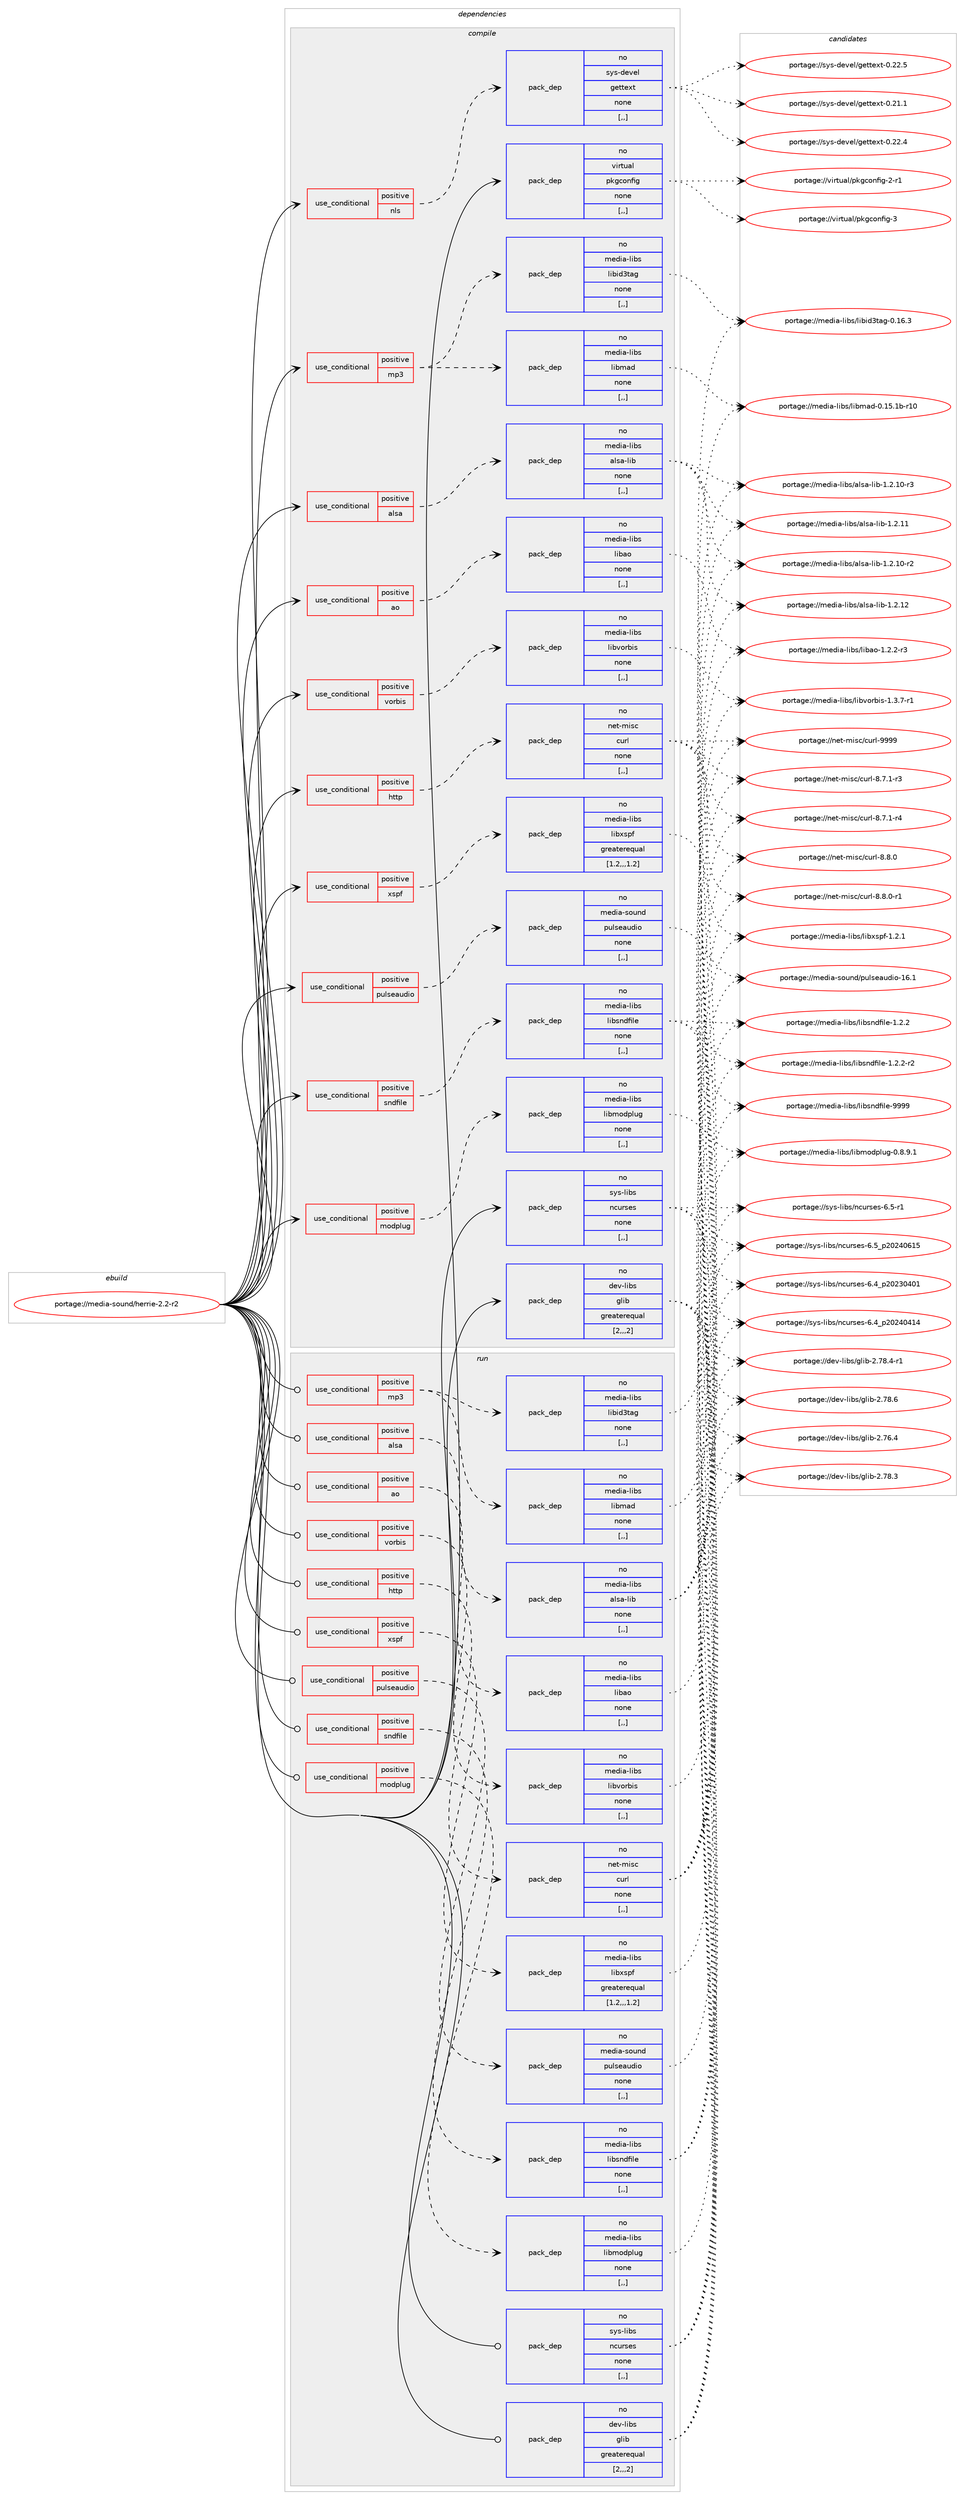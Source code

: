 digraph prolog {

# *************
# Graph options
# *************

newrank=true;
concentrate=true;
compound=true;
graph [rankdir=LR,fontname=Helvetica,fontsize=10,ranksep=1.5];#, ranksep=2.5, nodesep=0.2];
edge  [arrowhead=vee];
node  [fontname=Helvetica,fontsize=10];

# **********
# The ebuild
# **********

subgraph cluster_leftcol {
color=gray;
rank=same;
label=<<i>ebuild</i>>;
id [label="portage://media-sound/herrie-2.2-r2", color=red, width=4, href="../media-sound/herrie-2.2-r2.svg"];
}

# ****************
# The dependencies
# ****************

subgraph cluster_midcol {
color=gray;
label=<<i>dependencies</i>>;
subgraph cluster_compile {
fillcolor="#eeeeee";
style=filled;
label=<<i>compile</i>>;
subgraph cond78007 {
dependency308204 [label=<<TABLE BORDER="0" CELLBORDER="1" CELLSPACING="0" CELLPADDING="4"><TR><TD ROWSPAN="3" CELLPADDING="10">use_conditional</TD></TR><TR><TD>positive</TD></TR><TR><TD>alsa</TD></TR></TABLE>>, shape=none, color=red];
subgraph pack227806 {
dependency308205 [label=<<TABLE BORDER="0" CELLBORDER="1" CELLSPACING="0" CELLPADDING="4" WIDTH="220"><TR><TD ROWSPAN="6" CELLPADDING="30">pack_dep</TD></TR><TR><TD WIDTH="110">no</TD></TR><TR><TD>media-libs</TD></TR><TR><TD>alsa-lib</TD></TR><TR><TD>none</TD></TR><TR><TD>[,,]</TD></TR></TABLE>>, shape=none, color=blue];
}
dependency308204:e -> dependency308205:w [weight=20,style="dashed",arrowhead="vee"];
}
id:e -> dependency308204:w [weight=20,style="solid",arrowhead="vee"];
subgraph cond78008 {
dependency308206 [label=<<TABLE BORDER="0" CELLBORDER="1" CELLSPACING="0" CELLPADDING="4"><TR><TD ROWSPAN="3" CELLPADDING="10">use_conditional</TD></TR><TR><TD>positive</TD></TR><TR><TD>ao</TD></TR></TABLE>>, shape=none, color=red];
subgraph pack227807 {
dependency308207 [label=<<TABLE BORDER="0" CELLBORDER="1" CELLSPACING="0" CELLPADDING="4" WIDTH="220"><TR><TD ROWSPAN="6" CELLPADDING="30">pack_dep</TD></TR><TR><TD WIDTH="110">no</TD></TR><TR><TD>media-libs</TD></TR><TR><TD>libao</TD></TR><TR><TD>none</TD></TR><TR><TD>[,,]</TD></TR></TABLE>>, shape=none, color=blue];
}
dependency308206:e -> dependency308207:w [weight=20,style="dashed",arrowhead="vee"];
}
id:e -> dependency308206:w [weight=20,style="solid",arrowhead="vee"];
subgraph cond78009 {
dependency308208 [label=<<TABLE BORDER="0" CELLBORDER="1" CELLSPACING="0" CELLPADDING="4"><TR><TD ROWSPAN="3" CELLPADDING="10">use_conditional</TD></TR><TR><TD>positive</TD></TR><TR><TD>http</TD></TR></TABLE>>, shape=none, color=red];
subgraph pack227808 {
dependency308209 [label=<<TABLE BORDER="0" CELLBORDER="1" CELLSPACING="0" CELLPADDING="4" WIDTH="220"><TR><TD ROWSPAN="6" CELLPADDING="30">pack_dep</TD></TR><TR><TD WIDTH="110">no</TD></TR><TR><TD>net-misc</TD></TR><TR><TD>curl</TD></TR><TR><TD>none</TD></TR><TR><TD>[,,]</TD></TR></TABLE>>, shape=none, color=blue];
}
dependency308208:e -> dependency308209:w [weight=20,style="dashed",arrowhead="vee"];
}
id:e -> dependency308208:w [weight=20,style="solid",arrowhead="vee"];
subgraph cond78010 {
dependency308210 [label=<<TABLE BORDER="0" CELLBORDER="1" CELLSPACING="0" CELLPADDING="4"><TR><TD ROWSPAN="3" CELLPADDING="10">use_conditional</TD></TR><TR><TD>positive</TD></TR><TR><TD>modplug</TD></TR></TABLE>>, shape=none, color=red];
subgraph pack227809 {
dependency308211 [label=<<TABLE BORDER="0" CELLBORDER="1" CELLSPACING="0" CELLPADDING="4" WIDTH="220"><TR><TD ROWSPAN="6" CELLPADDING="30">pack_dep</TD></TR><TR><TD WIDTH="110">no</TD></TR><TR><TD>media-libs</TD></TR><TR><TD>libmodplug</TD></TR><TR><TD>none</TD></TR><TR><TD>[,,]</TD></TR></TABLE>>, shape=none, color=blue];
}
dependency308210:e -> dependency308211:w [weight=20,style="dashed",arrowhead="vee"];
}
id:e -> dependency308210:w [weight=20,style="solid",arrowhead="vee"];
subgraph cond78011 {
dependency308212 [label=<<TABLE BORDER="0" CELLBORDER="1" CELLSPACING="0" CELLPADDING="4"><TR><TD ROWSPAN="3" CELLPADDING="10">use_conditional</TD></TR><TR><TD>positive</TD></TR><TR><TD>mp3</TD></TR></TABLE>>, shape=none, color=red];
subgraph pack227810 {
dependency308213 [label=<<TABLE BORDER="0" CELLBORDER="1" CELLSPACING="0" CELLPADDING="4" WIDTH="220"><TR><TD ROWSPAN="6" CELLPADDING="30">pack_dep</TD></TR><TR><TD WIDTH="110">no</TD></TR><TR><TD>media-libs</TD></TR><TR><TD>libmad</TD></TR><TR><TD>none</TD></TR><TR><TD>[,,]</TD></TR></TABLE>>, shape=none, color=blue];
}
dependency308212:e -> dependency308213:w [weight=20,style="dashed",arrowhead="vee"];
subgraph pack227811 {
dependency308214 [label=<<TABLE BORDER="0" CELLBORDER="1" CELLSPACING="0" CELLPADDING="4" WIDTH="220"><TR><TD ROWSPAN="6" CELLPADDING="30">pack_dep</TD></TR><TR><TD WIDTH="110">no</TD></TR><TR><TD>media-libs</TD></TR><TR><TD>libid3tag</TD></TR><TR><TD>none</TD></TR><TR><TD>[,,]</TD></TR></TABLE>>, shape=none, color=blue];
}
dependency308212:e -> dependency308214:w [weight=20,style="dashed",arrowhead="vee"];
}
id:e -> dependency308212:w [weight=20,style="solid",arrowhead="vee"];
subgraph cond78012 {
dependency308215 [label=<<TABLE BORDER="0" CELLBORDER="1" CELLSPACING="0" CELLPADDING="4"><TR><TD ROWSPAN="3" CELLPADDING="10">use_conditional</TD></TR><TR><TD>positive</TD></TR><TR><TD>nls</TD></TR></TABLE>>, shape=none, color=red];
subgraph pack227812 {
dependency308216 [label=<<TABLE BORDER="0" CELLBORDER="1" CELLSPACING="0" CELLPADDING="4" WIDTH="220"><TR><TD ROWSPAN="6" CELLPADDING="30">pack_dep</TD></TR><TR><TD WIDTH="110">no</TD></TR><TR><TD>sys-devel</TD></TR><TR><TD>gettext</TD></TR><TR><TD>none</TD></TR><TR><TD>[,,]</TD></TR></TABLE>>, shape=none, color=blue];
}
dependency308215:e -> dependency308216:w [weight=20,style="dashed",arrowhead="vee"];
}
id:e -> dependency308215:w [weight=20,style="solid",arrowhead="vee"];
subgraph cond78013 {
dependency308217 [label=<<TABLE BORDER="0" CELLBORDER="1" CELLSPACING="0" CELLPADDING="4"><TR><TD ROWSPAN="3" CELLPADDING="10">use_conditional</TD></TR><TR><TD>positive</TD></TR><TR><TD>pulseaudio</TD></TR></TABLE>>, shape=none, color=red];
subgraph pack227813 {
dependency308218 [label=<<TABLE BORDER="0" CELLBORDER="1" CELLSPACING="0" CELLPADDING="4" WIDTH="220"><TR><TD ROWSPAN="6" CELLPADDING="30">pack_dep</TD></TR><TR><TD WIDTH="110">no</TD></TR><TR><TD>media-sound</TD></TR><TR><TD>pulseaudio</TD></TR><TR><TD>none</TD></TR><TR><TD>[,,]</TD></TR></TABLE>>, shape=none, color=blue];
}
dependency308217:e -> dependency308218:w [weight=20,style="dashed",arrowhead="vee"];
}
id:e -> dependency308217:w [weight=20,style="solid",arrowhead="vee"];
subgraph cond78014 {
dependency308219 [label=<<TABLE BORDER="0" CELLBORDER="1" CELLSPACING="0" CELLPADDING="4"><TR><TD ROWSPAN="3" CELLPADDING="10">use_conditional</TD></TR><TR><TD>positive</TD></TR><TR><TD>sndfile</TD></TR></TABLE>>, shape=none, color=red];
subgraph pack227814 {
dependency308220 [label=<<TABLE BORDER="0" CELLBORDER="1" CELLSPACING="0" CELLPADDING="4" WIDTH="220"><TR><TD ROWSPAN="6" CELLPADDING="30">pack_dep</TD></TR><TR><TD WIDTH="110">no</TD></TR><TR><TD>media-libs</TD></TR><TR><TD>libsndfile</TD></TR><TR><TD>none</TD></TR><TR><TD>[,,]</TD></TR></TABLE>>, shape=none, color=blue];
}
dependency308219:e -> dependency308220:w [weight=20,style="dashed",arrowhead="vee"];
}
id:e -> dependency308219:w [weight=20,style="solid",arrowhead="vee"];
subgraph cond78015 {
dependency308221 [label=<<TABLE BORDER="0" CELLBORDER="1" CELLSPACING="0" CELLPADDING="4"><TR><TD ROWSPAN="3" CELLPADDING="10">use_conditional</TD></TR><TR><TD>positive</TD></TR><TR><TD>vorbis</TD></TR></TABLE>>, shape=none, color=red];
subgraph pack227815 {
dependency308222 [label=<<TABLE BORDER="0" CELLBORDER="1" CELLSPACING="0" CELLPADDING="4" WIDTH="220"><TR><TD ROWSPAN="6" CELLPADDING="30">pack_dep</TD></TR><TR><TD WIDTH="110">no</TD></TR><TR><TD>media-libs</TD></TR><TR><TD>libvorbis</TD></TR><TR><TD>none</TD></TR><TR><TD>[,,]</TD></TR></TABLE>>, shape=none, color=blue];
}
dependency308221:e -> dependency308222:w [weight=20,style="dashed",arrowhead="vee"];
}
id:e -> dependency308221:w [weight=20,style="solid",arrowhead="vee"];
subgraph cond78016 {
dependency308223 [label=<<TABLE BORDER="0" CELLBORDER="1" CELLSPACING="0" CELLPADDING="4"><TR><TD ROWSPAN="3" CELLPADDING="10">use_conditional</TD></TR><TR><TD>positive</TD></TR><TR><TD>xspf</TD></TR></TABLE>>, shape=none, color=red];
subgraph pack227816 {
dependency308224 [label=<<TABLE BORDER="0" CELLBORDER="1" CELLSPACING="0" CELLPADDING="4" WIDTH="220"><TR><TD ROWSPAN="6" CELLPADDING="30">pack_dep</TD></TR><TR><TD WIDTH="110">no</TD></TR><TR><TD>media-libs</TD></TR><TR><TD>libxspf</TD></TR><TR><TD>greaterequal</TD></TR><TR><TD>[1.2,,,1.2]</TD></TR></TABLE>>, shape=none, color=blue];
}
dependency308223:e -> dependency308224:w [weight=20,style="dashed",arrowhead="vee"];
}
id:e -> dependency308223:w [weight=20,style="solid",arrowhead="vee"];
subgraph pack227817 {
dependency308225 [label=<<TABLE BORDER="0" CELLBORDER="1" CELLSPACING="0" CELLPADDING="4" WIDTH="220"><TR><TD ROWSPAN="6" CELLPADDING="30">pack_dep</TD></TR><TR><TD WIDTH="110">no</TD></TR><TR><TD>dev-libs</TD></TR><TR><TD>glib</TD></TR><TR><TD>greaterequal</TD></TR><TR><TD>[2,,,2]</TD></TR></TABLE>>, shape=none, color=blue];
}
id:e -> dependency308225:w [weight=20,style="solid",arrowhead="vee"];
subgraph pack227818 {
dependency308226 [label=<<TABLE BORDER="0" CELLBORDER="1" CELLSPACING="0" CELLPADDING="4" WIDTH="220"><TR><TD ROWSPAN="6" CELLPADDING="30">pack_dep</TD></TR><TR><TD WIDTH="110">no</TD></TR><TR><TD>sys-libs</TD></TR><TR><TD>ncurses</TD></TR><TR><TD>none</TD></TR><TR><TD>[,,]</TD></TR></TABLE>>, shape=none, color=blue];
}
id:e -> dependency308226:w [weight=20,style="solid",arrowhead="vee"];
subgraph pack227819 {
dependency308227 [label=<<TABLE BORDER="0" CELLBORDER="1" CELLSPACING="0" CELLPADDING="4" WIDTH="220"><TR><TD ROWSPAN="6" CELLPADDING="30">pack_dep</TD></TR><TR><TD WIDTH="110">no</TD></TR><TR><TD>virtual</TD></TR><TR><TD>pkgconfig</TD></TR><TR><TD>none</TD></TR><TR><TD>[,,]</TD></TR></TABLE>>, shape=none, color=blue];
}
id:e -> dependency308227:w [weight=20,style="solid",arrowhead="vee"];
}
subgraph cluster_compileandrun {
fillcolor="#eeeeee";
style=filled;
label=<<i>compile and run</i>>;
}
subgraph cluster_run {
fillcolor="#eeeeee";
style=filled;
label=<<i>run</i>>;
subgraph cond78017 {
dependency308228 [label=<<TABLE BORDER="0" CELLBORDER="1" CELLSPACING="0" CELLPADDING="4"><TR><TD ROWSPAN="3" CELLPADDING="10">use_conditional</TD></TR><TR><TD>positive</TD></TR><TR><TD>alsa</TD></TR></TABLE>>, shape=none, color=red];
subgraph pack227820 {
dependency308229 [label=<<TABLE BORDER="0" CELLBORDER="1" CELLSPACING="0" CELLPADDING="4" WIDTH="220"><TR><TD ROWSPAN="6" CELLPADDING="30">pack_dep</TD></TR><TR><TD WIDTH="110">no</TD></TR><TR><TD>media-libs</TD></TR><TR><TD>alsa-lib</TD></TR><TR><TD>none</TD></TR><TR><TD>[,,]</TD></TR></TABLE>>, shape=none, color=blue];
}
dependency308228:e -> dependency308229:w [weight=20,style="dashed",arrowhead="vee"];
}
id:e -> dependency308228:w [weight=20,style="solid",arrowhead="odot"];
subgraph cond78018 {
dependency308230 [label=<<TABLE BORDER="0" CELLBORDER="1" CELLSPACING="0" CELLPADDING="4"><TR><TD ROWSPAN="3" CELLPADDING="10">use_conditional</TD></TR><TR><TD>positive</TD></TR><TR><TD>ao</TD></TR></TABLE>>, shape=none, color=red];
subgraph pack227821 {
dependency308231 [label=<<TABLE BORDER="0" CELLBORDER="1" CELLSPACING="0" CELLPADDING="4" WIDTH="220"><TR><TD ROWSPAN="6" CELLPADDING="30">pack_dep</TD></TR><TR><TD WIDTH="110">no</TD></TR><TR><TD>media-libs</TD></TR><TR><TD>libao</TD></TR><TR><TD>none</TD></TR><TR><TD>[,,]</TD></TR></TABLE>>, shape=none, color=blue];
}
dependency308230:e -> dependency308231:w [weight=20,style="dashed",arrowhead="vee"];
}
id:e -> dependency308230:w [weight=20,style="solid",arrowhead="odot"];
subgraph cond78019 {
dependency308232 [label=<<TABLE BORDER="0" CELLBORDER="1" CELLSPACING="0" CELLPADDING="4"><TR><TD ROWSPAN="3" CELLPADDING="10">use_conditional</TD></TR><TR><TD>positive</TD></TR><TR><TD>http</TD></TR></TABLE>>, shape=none, color=red];
subgraph pack227822 {
dependency308233 [label=<<TABLE BORDER="0" CELLBORDER="1" CELLSPACING="0" CELLPADDING="4" WIDTH="220"><TR><TD ROWSPAN="6" CELLPADDING="30">pack_dep</TD></TR><TR><TD WIDTH="110">no</TD></TR><TR><TD>net-misc</TD></TR><TR><TD>curl</TD></TR><TR><TD>none</TD></TR><TR><TD>[,,]</TD></TR></TABLE>>, shape=none, color=blue];
}
dependency308232:e -> dependency308233:w [weight=20,style="dashed",arrowhead="vee"];
}
id:e -> dependency308232:w [weight=20,style="solid",arrowhead="odot"];
subgraph cond78020 {
dependency308234 [label=<<TABLE BORDER="0" CELLBORDER="1" CELLSPACING="0" CELLPADDING="4"><TR><TD ROWSPAN="3" CELLPADDING="10">use_conditional</TD></TR><TR><TD>positive</TD></TR><TR><TD>modplug</TD></TR></TABLE>>, shape=none, color=red];
subgraph pack227823 {
dependency308235 [label=<<TABLE BORDER="0" CELLBORDER="1" CELLSPACING="0" CELLPADDING="4" WIDTH="220"><TR><TD ROWSPAN="6" CELLPADDING="30">pack_dep</TD></TR><TR><TD WIDTH="110">no</TD></TR><TR><TD>media-libs</TD></TR><TR><TD>libmodplug</TD></TR><TR><TD>none</TD></TR><TR><TD>[,,]</TD></TR></TABLE>>, shape=none, color=blue];
}
dependency308234:e -> dependency308235:w [weight=20,style="dashed",arrowhead="vee"];
}
id:e -> dependency308234:w [weight=20,style="solid",arrowhead="odot"];
subgraph cond78021 {
dependency308236 [label=<<TABLE BORDER="0" CELLBORDER="1" CELLSPACING="0" CELLPADDING="4"><TR><TD ROWSPAN="3" CELLPADDING="10">use_conditional</TD></TR><TR><TD>positive</TD></TR><TR><TD>mp3</TD></TR></TABLE>>, shape=none, color=red];
subgraph pack227824 {
dependency308237 [label=<<TABLE BORDER="0" CELLBORDER="1" CELLSPACING="0" CELLPADDING="4" WIDTH="220"><TR><TD ROWSPAN="6" CELLPADDING="30">pack_dep</TD></TR><TR><TD WIDTH="110">no</TD></TR><TR><TD>media-libs</TD></TR><TR><TD>libmad</TD></TR><TR><TD>none</TD></TR><TR><TD>[,,]</TD></TR></TABLE>>, shape=none, color=blue];
}
dependency308236:e -> dependency308237:w [weight=20,style="dashed",arrowhead="vee"];
subgraph pack227825 {
dependency308238 [label=<<TABLE BORDER="0" CELLBORDER="1" CELLSPACING="0" CELLPADDING="4" WIDTH="220"><TR><TD ROWSPAN="6" CELLPADDING="30">pack_dep</TD></TR><TR><TD WIDTH="110">no</TD></TR><TR><TD>media-libs</TD></TR><TR><TD>libid3tag</TD></TR><TR><TD>none</TD></TR><TR><TD>[,,]</TD></TR></TABLE>>, shape=none, color=blue];
}
dependency308236:e -> dependency308238:w [weight=20,style="dashed",arrowhead="vee"];
}
id:e -> dependency308236:w [weight=20,style="solid",arrowhead="odot"];
subgraph cond78022 {
dependency308239 [label=<<TABLE BORDER="0" CELLBORDER="1" CELLSPACING="0" CELLPADDING="4"><TR><TD ROWSPAN="3" CELLPADDING="10">use_conditional</TD></TR><TR><TD>positive</TD></TR><TR><TD>pulseaudio</TD></TR></TABLE>>, shape=none, color=red];
subgraph pack227826 {
dependency308240 [label=<<TABLE BORDER="0" CELLBORDER="1" CELLSPACING="0" CELLPADDING="4" WIDTH="220"><TR><TD ROWSPAN="6" CELLPADDING="30">pack_dep</TD></TR><TR><TD WIDTH="110">no</TD></TR><TR><TD>media-sound</TD></TR><TR><TD>pulseaudio</TD></TR><TR><TD>none</TD></TR><TR><TD>[,,]</TD></TR></TABLE>>, shape=none, color=blue];
}
dependency308239:e -> dependency308240:w [weight=20,style="dashed",arrowhead="vee"];
}
id:e -> dependency308239:w [weight=20,style="solid",arrowhead="odot"];
subgraph cond78023 {
dependency308241 [label=<<TABLE BORDER="0" CELLBORDER="1" CELLSPACING="0" CELLPADDING="4"><TR><TD ROWSPAN="3" CELLPADDING="10">use_conditional</TD></TR><TR><TD>positive</TD></TR><TR><TD>sndfile</TD></TR></TABLE>>, shape=none, color=red];
subgraph pack227827 {
dependency308242 [label=<<TABLE BORDER="0" CELLBORDER="1" CELLSPACING="0" CELLPADDING="4" WIDTH="220"><TR><TD ROWSPAN="6" CELLPADDING="30">pack_dep</TD></TR><TR><TD WIDTH="110">no</TD></TR><TR><TD>media-libs</TD></TR><TR><TD>libsndfile</TD></TR><TR><TD>none</TD></TR><TR><TD>[,,]</TD></TR></TABLE>>, shape=none, color=blue];
}
dependency308241:e -> dependency308242:w [weight=20,style="dashed",arrowhead="vee"];
}
id:e -> dependency308241:w [weight=20,style="solid",arrowhead="odot"];
subgraph cond78024 {
dependency308243 [label=<<TABLE BORDER="0" CELLBORDER="1" CELLSPACING="0" CELLPADDING="4"><TR><TD ROWSPAN="3" CELLPADDING="10">use_conditional</TD></TR><TR><TD>positive</TD></TR><TR><TD>vorbis</TD></TR></TABLE>>, shape=none, color=red];
subgraph pack227828 {
dependency308244 [label=<<TABLE BORDER="0" CELLBORDER="1" CELLSPACING="0" CELLPADDING="4" WIDTH="220"><TR><TD ROWSPAN="6" CELLPADDING="30">pack_dep</TD></TR><TR><TD WIDTH="110">no</TD></TR><TR><TD>media-libs</TD></TR><TR><TD>libvorbis</TD></TR><TR><TD>none</TD></TR><TR><TD>[,,]</TD></TR></TABLE>>, shape=none, color=blue];
}
dependency308243:e -> dependency308244:w [weight=20,style="dashed",arrowhead="vee"];
}
id:e -> dependency308243:w [weight=20,style="solid",arrowhead="odot"];
subgraph cond78025 {
dependency308245 [label=<<TABLE BORDER="0" CELLBORDER="1" CELLSPACING="0" CELLPADDING="4"><TR><TD ROWSPAN="3" CELLPADDING="10">use_conditional</TD></TR><TR><TD>positive</TD></TR><TR><TD>xspf</TD></TR></TABLE>>, shape=none, color=red];
subgraph pack227829 {
dependency308246 [label=<<TABLE BORDER="0" CELLBORDER="1" CELLSPACING="0" CELLPADDING="4" WIDTH="220"><TR><TD ROWSPAN="6" CELLPADDING="30">pack_dep</TD></TR><TR><TD WIDTH="110">no</TD></TR><TR><TD>media-libs</TD></TR><TR><TD>libxspf</TD></TR><TR><TD>greaterequal</TD></TR><TR><TD>[1.2,,,1.2]</TD></TR></TABLE>>, shape=none, color=blue];
}
dependency308245:e -> dependency308246:w [weight=20,style="dashed",arrowhead="vee"];
}
id:e -> dependency308245:w [weight=20,style="solid",arrowhead="odot"];
subgraph pack227830 {
dependency308247 [label=<<TABLE BORDER="0" CELLBORDER="1" CELLSPACING="0" CELLPADDING="4" WIDTH="220"><TR><TD ROWSPAN="6" CELLPADDING="30">pack_dep</TD></TR><TR><TD WIDTH="110">no</TD></TR><TR><TD>dev-libs</TD></TR><TR><TD>glib</TD></TR><TR><TD>greaterequal</TD></TR><TR><TD>[2,,,2]</TD></TR></TABLE>>, shape=none, color=blue];
}
id:e -> dependency308247:w [weight=20,style="solid",arrowhead="odot"];
subgraph pack227831 {
dependency308248 [label=<<TABLE BORDER="0" CELLBORDER="1" CELLSPACING="0" CELLPADDING="4" WIDTH="220"><TR><TD ROWSPAN="6" CELLPADDING="30">pack_dep</TD></TR><TR><TD WIDTH="110">no</TD></TR><TR><TD>sys-libs</TD></TR><TR><TD>ncurses</TD></TR><TR><TD>none</TD></TR><TR><TD>[,,]</TD></TR></TABLE>>, shape=none, color=blue];
}
id:e -> dependency308248:w [weight=20,style="solid",arrowhead="odot"];
}
}

# **************
# The candidates
# **************

subgraph cluster_choices {
rank=same;
color=gray;
label=<<i>candidates</i>>;

subgraph choice227806 {
color=black;
nodesep=1;
choice1091011001059745108105981154797108115974510810598454946504649484511450 [label="portage://media-libs/alsa-lib-1.2.10-r2", color=red, width=4,href="../media-libs/alsa-lib-1.2.10-r2.svg"];
choice1091011001059745108105981154797108115974510810598454946504649484511451 [label="portage://media-libs/alsa-lib-1.2.10-r3", color=red, width=4,href="../media-libs/alsa-lib-1.2.10-r3.svg"];
choice109101100105974510810598115479710811597451081059845494650464949 [label="portage://media-libs/alsa-lib-1.2.11", color=red, width=4,href="../media-libs/alsa-lib-1.2.11.svg"];
choice109101100105974510810598115479710811597451081059845494650464950 [label="portage://media-libs/alsa-lib-1.2.12", color=red, width=4,href="../media-libs/alsa-lib-1.2.12.svg"];
dependency308205:e -> choice1091011001059745108105981154797108115974510810598454946504649484511450:w [style=dotted,weight="100"];
dependency308205:e -> choice1091011001059745108105981154797108115974510810598454946504649484511451:w [style=dotted,weight="100"];
dependency308205:e -> choice109101100105974510810598115479710811597451081059845494650464949:w [style=dotted,weight="100"];
dependency308205:e -> choice109101100105974510810598115479710811597451081059845494650464950:w [style=dotted,weight="100"];
}
subgraph choice227807 {
color=black;
nodesep=1;
choice1091011001059745108105981154710810598971114549465046504511451 [label="portage://media-libs/libao-1.2.2-r3", color=red, width=4,href="../media-libs/libao-1.2.2-r3.svg"];
dependency308207:e -> choice1091011001059745108105981154710810598971114549465046504511451:w [style=dotted,weight="100"];
}
subgraph choice227808 {
color=black;
nodesep=1;
choice110101116451091051159947991171141084556465546494511451 [label="portage://net-misc/curl-8.7.1-r3", color=red, width=4,href="../net-misc/curl-8.7.1-r3.svg"];
choice110101116451091051159947991171141084556465546494511452 [label="portage://net-misc/curl-8.7.1-r4", color=red, width=4,href="../net-misc/curl-8.7.1-r4.svg"];
choice11010111645109105115994799117114108455646564648 [label="portage://net-misc/curl-8.8.0", color=red, width=4,href="../net-misc/curl-8.8.0.svg"];
choice110101116451091051159947991171141084556465646484511449 [label="portage://net-misc/curl-8.8.0-r1", color=red, width=4,href="../net-misc/curl-8.8.0-r1.svg"];
choice110101116451091051159947991171141084557575757 [label="portage://net-misc/curl-9999", color=red, width=4,href="../net-misc/curl-9999.svg"];
dependency308209:e -> choice110101116451091051159947991171141084556465546494511451:w [style=dotted,weight="100"];
dependency308209:e -> choice110101116451091051159947991171141084556465546494511452:w [style=dotted,weight="100"];
dependency308209:e -> choice11010111645109105115994799117114108455646564648:w [style=dotted,weight="100"];
dependency308209:e -> choice110101116451091051159947991171141084556465646484511449:w [style=dotted,weight="100"];
dependency308209:e -> choice110101116451091051159947991171141084557575757:w [style=dotted,weight="100"];
}
subgraph choice227809 {
color=black;
nodesep=1;
choice10910110010597451081059811547108105981091111001121081171034548465646574649 [label="portage://media-libs/libmodplug-0.8.9.1", color=red, width=4,href="../media-libs/libmodplug-0.8.9.1.svg"];
dependency308211:e -> choice10910110010597451081059811547108105981091111001121081171034548465646574649:w [style=dotted,weight="100"];
}
subgraph choice227810 {
color=black;
nodesep=1;
choice1091011001059745108105981154710810598109971004548464953464998451144948 [label="portage://media-libs/libmad-0.15.1b-r10", color=red, width=4,href="../media-libs/libmad-0.15.1b-r10.svg"];
dependency308213:e -> choice1091011001059745108105981154710810598109971004548464953464998451144948:w [style=dotted,weight="100"];
}
subgraph choice227811 {
color=black;
nodesep=1;
choice1091011001059745108105981154710810598105100511169710345484649544651 [label="portage://media-libs/libid3tag-0.16.3", color=red, width=4,href="../media-libs/libid3tag-0.16.3.svg"];
dependency308214:e -> choice1091011001059745108105981154710810598105100511169710345484649544651:w [style=dotted,weight="100"];
}
subgraph choice227812 {
color=black;
nodesep=1;
choice115121115451001011181011084710310111611610112011645484650494649 [label="portage://sys-devel/gettext-0.21.1", color=red, width=4,href="../sys-devel/gettext-0.21.1.svg"];
choice115121115451001011181011084710310111611610112011645484650504652 [label="portage://sys-devel/gettext-0.22.4", color=red, width=4,href="../sys-devel/gettext-0.22.4.svg"];
choice115121115451001011181011084710310111611610112011645484650504653 [label="portage://sys-devel/gettext-0.22.5", color=red, width=4,href="../sys-devel/gettext-0.22.5.svg"];
dependency308216:e -> choice115121115451001011181011084710310111611610112011645484650494649:w [style=dotted,weight="100"];
dependency308216:e -> choice115121115451001011181011084710310111611610112011645484650504652:w [style=dotted,weight="100"];
dependency308216:e -> choice115121115451001011181011084710310111611610112011645484650504653:w [style=dotted,weight="100"];
}
subgraph choice227813 {
color=black;
nodesep=1;
choice109101100105974511511111711010047112117108115101971171001051114549544649 [label="portage://media-sound/pulseaudio-16.1", color=red, width=4,href="../media-sound/pulseaudio-16.1.svg"];
dependency308218:e -> choice109101100105974511511111711010047112117108115101971171001051114549544649:w [style=dotted,weight="100"];
}
subgraph choice227814 {
color=black;
nodesep=1;
choice1091011001059745108105981154710810598115110100102105108101454946504650 [label="portage://media-libs/libsndfile-1.2.2", color=red, width=4,href="../media-libs/libsndfile-1.2.2.svg"];
choice10910110010597451081059811547108105981151101001021051081014549465046504511450 [label="portage://media-libs/libsndfile-1.2.2-r2", color=red, width=4,href="../media-libs/libsndfile-1.2.2-r2.svg"];
choice10910110010597451081059811547108105981151101001021051081014557575757 [label="portage://media-libs/libsndfile-9999", color=red, width=4,href="../media-libs/libsndfile-9999.svg"];
dependency308220:e -> choice1091011001059745108105981154710810598115110100102105108101454946504650:w [style=dotted,weight="100"];
dependency308220:e -> choice10910110010597451081059811547108105981151101001021051081014549465046504511450:w [style=dotted,weight="100"];
dependency308220:e -> choice10910110010597451081059811547108105981151101001021051081014557575757:w [style=dotted,weight="100"];
}
subgraph choice227815 {
color=black;
nodesep=1;
choice1091011001059745108105981154710810598118111114981051154549465146554511449 [label="portage://media-libs/libvorbis-1.3.7-r1", color=red, width=4,href="../media-libs/libvorbis-1.3.7-r1.svg"];
dependency308222:e -> choice1091011001059745108105981154710810598118111114981051154549465146554511449:w [style=dotted,weight="100"];
}
subgraph choice227816 {
color=black;
nodesep=1;
choice1091011001059745108105981154710810598120115112102454946504649 [label="portage://media-libs/libxspf-1.2.1", color=red, width=4,href="../media-libs/libxspf-1.2.1.svg"];
dependency308224:e -> choice1091011001059745108105981154710810598120115112102454946504649:w [style=dotted,weight="100"];
}
subgraph choice227817 {
color=black;
nodesep=1;
choice1001011184510810598115471031081059845504655544652 [label="portage://dev-libs/glib-2.76.4", color=red, width=4,href="../dev-libs/glib-2.76.4.svg"];
choice1001011184510810598115471031081059845504655564651 [label="portage://dev-libs/glib-2.78.3", color=red, width=4,href="../dev-libs/glib-2.78.3.svg"];
choice10010111845108105981154710310810598455046555646524511449 [label="portage://dev-libs/glib-2.78.4-r1", color=red, width=4,href="../dev-libs/glib-2.78.4-r1.svg"];
choice1001011184510810598115471031081059845504655564654 [label="portage://dev-libs/glib-2.78.6", color=red, width=4,href="../dev-libs/glib-2.78.6.svg"];
dependency308225:e -> choice1001011184510810598115471031081059845504655544652:w [style=dotted,weight="100"];
dependency308225:e -> choice1001011184510810598115471031081059845504655564651:w [style=dotted,weight="100"];
dependency308225:e -> choice10010111845108105981154710310810598455046555646524511449:w [style=dotted,weight="100"];
dependency308225:e -> choice1001011184510810598115471031081059845504655564654:w [style=dotted,weight="100"];
}
subgraph choice227818 {
color=black;
nodesep=1;
choice1151211154510810598115471109911711411510111545544652951125048505148524849 [label="portage://sys-libs/ncurses-6.4_p20230401", color=red, width=4,href="../sys-libs/ncurses-6.4_p20230401.svg"];
choice1151211154510810598115471109911711411510111545544652951125048505248524952 [label="portage://sys-libs/ncurses-6.4_p20240414", color=red, width=4,href="../sys-libs/ncurses-6.4_p20240414.svg"];
choice11512111545108105981154711099117114115101115455446534511449 [label="portage://sys-libs/ncurses-6.5-r1", color=red, width=4,href="../sys-libs/ncurses-6.5-r1.svg"];
choice1151211154510810598115471109911711411510111545544653951125048505248544953 [label="portage://sys-libs/ncurses-6.5_p20240615", color=red, width=4,href="../sys-libs/ncurses-6.5_p20240615.svg"];
dependency308226:e -> choice1151211154510810598115471109911711411510111545544652951125048505148524849:w [style=dotted,weight="100"];
dependency308226:e -> choice1151211154510810598115471109911711411510111545544652951125048505248524952:w [style=dotted,weight="100"];
dependency308226:e -> choice11512111545108105981154711099117114115101115455446534511449:w [style=dotted,weight="100"];
dependency308226:e -> choice1151211154510810598115471109911711411510111545544653951125048505248544953:w [style=dotted,weight="100"];
}
subgraph choice227819 {
color=black;
nodesep=1;
choice11810511411611797108471121071039911111010210510345504511449 [label="portage://virtual/pkgconfig-2-r1", color=red, width=4,href="../virtual/pkgconfig-2-r1.svg"];
choice1181051141161179710847112107103991111101021051034551 [label="portage://virtual/pkgconfig-3", color=red, width=4,href="../virtual/pkgconfig-3.svg"];
dependency308227:e -> choice11810511411611797108471121071039911111010210510345504511449:w [style=dotted,weight="100"];
dependency308227:e -> choice1181051141161179710847112107103991111101021051034551:w [style=dotted,weight="100"];
}
subgraph choice227820 {
color=black;
nodesep=1;
choice1091011001059745108105981154797108115974510810598454946504649484511450 [label="portage://media-libs/alsa-lib-1.2.10-r2", color=red, width=4,href="../media-libs/alsa-lib-1.2.10-r2.svg"];
choice1091011001059745108105981154797108115974510810598454946504649484511451 [label="portage://media-libs/alsa-lib-1.2.10-r3", color=red, width=4,href="../media-libs/alsa-lib-1.2.10-r3.svg"];
choice109101100105974510810598115479710811597451081059845494650464949 [label="portage://media-libs/alsa-lib-1.2.11", color=red, width=4,href="../media-libs/alsa-lib-1.2.11.svg"];
choice109101100105974510810598115479710811597451081059845494650464950 [label="portage://media-libs/alsa-lib-1.2.12", color=red, width=4,href="../media-libs/alsa-lib-1.2.12.svg"];
dependency308229:e -> choice1091011001059745108105981154797108115974510810598454946504649484511450:w [style=dotted,weight="100"];
dependency308229:e -> choice1091011001059745108105981154797108115974510810598454946504649484511451:w [style=dotted,weight="100"];
dependency308229:e -> choice109101100105974510810598115479710811597451081059845494650464949:w [style=dotted,weight="100"];
dependency308229:e -> choice109101100105974510810598115479710811597451081059845494650464950:w [style=dotted,weight="100"];
}
subgraph choice227821 {
color=black;
nodesep=1;
choice1091011001059745108105981154710810598971114549465046504511451 [label="portage://media-libs/libao-1.2.2-r3", color=red, width=4,href="../media-libs/libao-1.2.2-r3.svg"];
dependency308231:e -> choice1091011001059745108105981154710810598971114549465046504511451:w [style=dotted,weight="100"];
}
subgraph choice227822 {
color=black;
nodesep=1;
choice110101116451091051159947991171141084556465546494511451 [label="portage://net-misc/curl-8.7.1-r3", color=red, width=4,href="../net-misc/curl-8.7.1-r3.svg"];
choice110101116451091051159947991171141084556465546494511452 [label="portage://net-misc/curl-8.7.1-r4", color=red, width=4,href="../net-misc/curl-8.7.1-r4.svg"];
choice11010111645109105115994799117114108455646564648 [label="portage://net-misc/curl-8.8.0", color=red, width=4,href="../net-misc/curl-8.8.0.svg"];
choice110101116451091051159947991171141084556465646484511449 [label="portage://net-misc/curl-8.8.0-r1", color=red, width=4,href="../net-misc/curl-8.8.0-r1.svg"];
choice110101116451091051159947991171141084557575757 [label="portage://net-misc/curl-9999", color=red, width=4,href="../net-misc/curl-9999.svg"];
dependency308233:e -> choice110101116451091051159947991171141084556465546494511451:w [style=dotted,weight="100"];
dependency308233:e -> choice110101116451091051159947991171141084556465546494511452:w [style=dotted,weight="100"];
dependency308233:e -> choice11010111645109105115994799117114108455646564648:w [style=dotted,weight="100"];
dependency308233:e -> choice110101116451091051159947991171141084556465646484511449:w [style=dotted,weight="100"];
dependency308233:e -> choice110101116451091051159947991171141084557575757:w [style=dotted,weight="100"];
}
subgraph choice227823 {
color=black;
nodesep=1;
choice10910110010597451081059811547108105981091111001121081171034548465646574649 [label="portage://media-libs/libmodplug-0.8.9.1", color=red, width=4,href="../media-libs/libmodplug-0.8.9.1.svg"];
dependency308235:e -> choice10910110010597451081059811547108105981091111001121081171034548465646574649:w [style=dotted,weight="100"];
}
subgraph choice227824 {
color=black;
nodesep=1;
choice1091011001059745108105981154710810598109971004548464953464998451144948 [label="portage://media-libs/libmad-0.15.1b-r10", color=red, width=4,href="../media-libs/libmad-0.15.1b-r10.svg"];
dependency308237:e -> choice1091011001059745108105981154710810598109971004548464953464998451144948:w [style=dotted,weight="100"];
}
subgraph choice227825 {
color=black;
nodesep=1;
choice1091011001059745108105981154710810598105100511169710345484649544651 [label="portage://media-libs/libid3tag-0.16.3", color=red, width=4,href="../media-libs/libid3tag-0.16.3.svg"];
dependency308238:e -> choice1091011001059745108105981154710810598105100511169710345484649544651:w [style=dotted,weight="100"];
}
subgraph choice227826 {
color=black;
nodesep=1;
choice109101100105974511511111711010047112117108115101971171001051114549544649 [label="portage://media-sound/pulseaudio-16.1", color=red, width=4,href="../media-sound/pulseaudio-16.1.svg"];
dependency308240:e -> choice109101100105974511511111711010047112117108115101971171001051114549544649:w [style=dotted,weight="100"];
}
subgraph choice227827 {
color=black;
nodesep=1;
choice1091011001059745108105981154710810598115110100102105108101454946504650 [label="portage://media-libs/libsndfile-1.2.2", color=red, width=4,href="../media-libs/libsndfile-1.2.2.svg"];
choice10910110010597451081059811547108105981151101001021051081014549465046504511450 [label="portage://media-libs/libsndfile-1.2.2-r2", color=red, width=4,href="../media-libs/libsndfile-1.2.2-r2.svg"];
choice10910110010597451081059811547108105981151101001021051081014557575757 [label="portage://media-libs/libsndfile-9999", color=red, width=4,href="../media-libs/libsndfile-9999.svg"];
dependency308242:e -> choice1091011001059745108105981154710810598115110100102105108101454946504650:w [style=dotted,weight="100"];
dependency308242:e -> choice10910110010597451081059811547108105981151101001021051081014549465046504511450:w [style=dotted,weight="100"];
dependency308242:e -> choice10910110010597451081059811547108105981151101001021051081014557575757:w [style=dotted,weight="100"];
}
subgraph choice227828 {
color=black;
nodesep=1;
choice1091011001059745108105981154710810598118111114981051154549465146554511449 [label="portage://media-libs/libvorbis-1.3.7-r1", color=red, width=4,href="../media-libs/libvorbis-1.3.7-r1.svg"];
dependency308244:e -> choice1091011001059745108105981154710810598118111114981051154549465146554511449:w [style=dotted,weight="100"];
}
subgraph choice227829 {
color=black;
nodesep=1;
choice1091011001059745108105981154710810598120115112102454946504649 [label="portage://media-libs/libxspf-1.2.1", color=red, width=4,href="../media-libs/libxspf-1.2.1.svg"];
dependency308246:e -> choice1091011001059745108105981154710810598120115112102454946504649:w [style=dotted,weight="100"];
}
subgraph choice227830 {
color=black;
nodesep=1;
choice1001011184510810598115471031081059845504655544652 [label="portage://dev-libs/glib-2.76.4", color=red, width=4,href="../dev-libs/glib-2.76.4.svg"];
choice1001011184510810598115471031081059845504655564651 [label="portage://dev-libs/glib-2.78.3", color=red, width=4,href="../dev-libs/glib-2.78.3.svg"];
choice10010111845108105981154710310810598455046555646524511449 [label="portage://dev-libs/glib-2.78.4-r1", color=red, width=4,href="../dev-libs/glib-2.78.4-r1.svg"];
choice1001011184510810598115471031081059845504655564654 [label="portage://dev-libs/glib-2.78.6", color=red, width=4,href="../dev-libs/glib-2.78.6.svg"];
dependency308247:e -> choice1001011184510810598115471031081059845504655544652:w [style=dotted,weight="100"];
dependency308247:e -> choice1001011184510810598115471031081059845504655564651:w [style=dotted,weight="100"];
dependency308247:e -> choice10010111845108105981154710310810598455046555646524511449:w [style=dotted,weight="100"];
dependency308247:e -> choice1001011184510810598115471031081059845504655564654:w [style=dotted,weight="100"];
}
subgraph choice227831 {
color=black;
nodesep=1;
choice1151211154510810598115471109911711411510111545544652951125048505148524849 [label="portage://sys-libs/ncurses-6.4_p20230401", color=red, width=4,href="../sys-libs/ncurses-6.4_p20230401.svg"];
choice1151211154510810598115471109911711411510111545544652951125048505248524952 [label="portage://sys-libs/ncurses-6.4_p20240414", color=red, width=4,href="../sys-libs/ncurses-6.4_p20240414.svg"];
choice11512111545108105981154711099117114115101115455446534511449 [label="portage://sys-libs/ncurses-6.5-r1", color=red, width=4,href="../sys-libs/ncurses-6.5-r1.svg"];
choice1151211154510810598115471109911711411510111545544653951125048505248544953 [label="portage://sys-libs/ncurses-6.5_p20240615", color=red, width=4,href="../sys-libs/ncurses-6.5_p20240615.svg"];
dependency308248:e -> choice1151211154510810598115471109911711411510111545544652951125048505148524849:w [style=dotted,weight="100"];
dependency308248:e -> choice1151211154510810598115471109911711411510111545544652951125048505248524952:w [style=dotted,weight="100"];
dependency308248:e -> choice11512111545108105981154711099117114115101115455446534511449:w [style=dotted,weight="100"];
dependency308248:e -> choice1151211154510810598115471109911711411510111545544653951125048505248544953:w [style=dotted,weight="100"];
}
}

}
